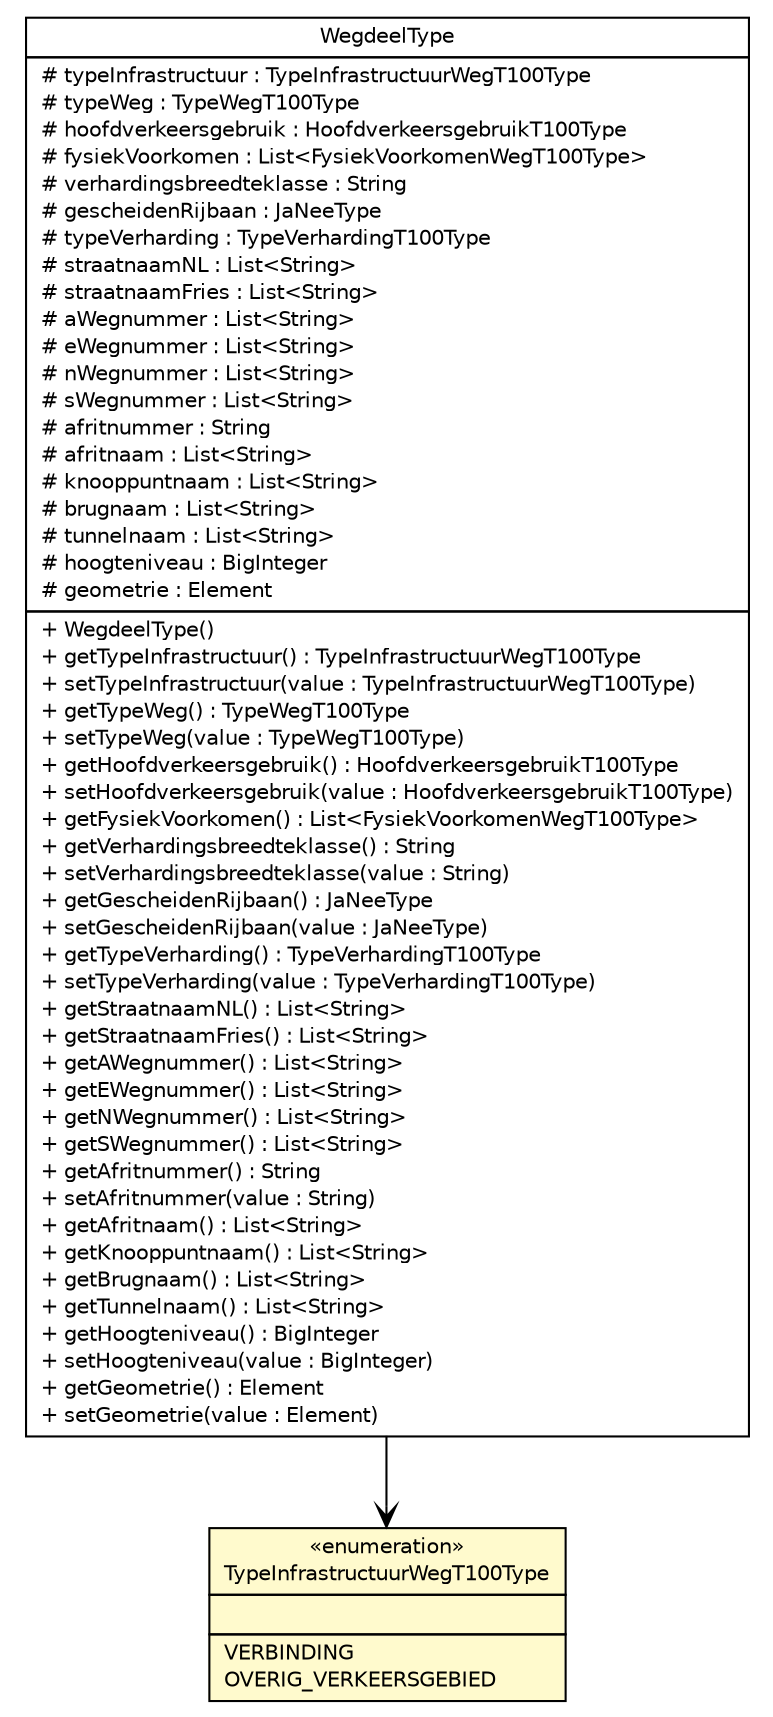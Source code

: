 #!/usr/local/bin/dot
#
# Class diagram 
# Generated by UMLGraph version R5_6-24-gf6e263 (http://www.umlgraph.org/)
#

digraph G {
	edge [fontname="Helvetica",fontsize=10,labelfontname="Helvetica",labelfontsize=10];
	node [fontname="Helvetica",fontsize=10,shape=plaintext];
	nodesep=0.25;
	ranksep=0.5;
	// nl.b3p.topnl.top100nl.TypeInfrastructuurWegT100Type
	c42022 [label=<<table title="nl.b3p.topnl.top100nl.TypeInfrastructuurWegT100Type" border="0" cellborder="1" cellspacing="0" cellpadding="2" port="p" bgcolor="lemonChiffon" href="./TypeInfrastructuurWegT100Type.html">
		<tr><td><table border="0" cellspacing="0" cellpadding="1">
<tr><td align="center" balign="center"> &#171;enumeration&#187; </td></tr>
<tr><td align="center" balign="center"> TypeInfrastructuurWegT100Type </td></tr>
		</table></td></tr>
		<tr><td><table border="0" cellspacing="0" cellpadding="1">
<tr><td align="left" balign="left">  </td></tr>
		</table></td></tr>
		<tr><td><table border="0" cellspacing="0" cellpadding="1">
<tr><td align="left" balign="left"> VERBINDING </td></tr>
<tr><td align="left" balign="left"> OVERIG_VERKEERSGEBIED </td></tr>
		</table></td></tr>
		</table>>, URL="./TypeInfrastructuurWegT100Type.html", fontname="Helvetica", fontcolor="black", fontsize=10.0];
	// nl.b3p.topnl.top100nl.WegdeelType
	c42045 [label=<<table title="nl.b3p.topnl.top100nl.WegdeelType" border="0" cellborder="1" cellspacing="0" cellpadding="2" port="p" href="./WegdeelType.html">
		<tr><td><table border="0" cellspacing="0" cellpadding="1">
<tr><td align="center" balign="center"> WegdeelType </td></tr>
		</table></td></tr>
		<tr><td><table border="0" cellspacing="0" cellpadding="1">
<tr><td align="left" balign="left"> # typeInfrastructuur : TypeInfrastructuurWegT100Type </td></tr>
<tr><td align="left" balign="left"> # typeWeg : TypeWegT100Type </td></tr>
<tr><td align="left" balign="left"> # hoofdverkeersgebruik : HoofdverkeersgebruikT100Type </td></tr>
<tr><td align="left" balign="left"> # fysiekVoorkomen : List&lt;FysiekVoorkomenWegT100Type&gt; </td></tr>
<tr><td align="left" balign="left"> # verhardingsbreedteklasse : String </td></tr>
<tr><td align="left" balign="left"> # gescheidenRijbaan : JaNeeType </td></tr>
<tr><td align="left" balign="left"> # typeVerharding : TypeVerhardingT100Type </td></tr>
<tr><td align="left" balign="left"> # straatnaamNL : List&lt;String&gt; </td></tr>
<tr><td align="left" balign="left"> # straatnaamFries : List&lt;String&gt; </td></tr>
<tr><td align="left" balign="left"> # aWegnummer : List&lt;String&gt; </td></tr>
<tr><td align="left" balign="left"> # eWegnummer : List&lt;String&gt; </td></tr>
<tr><td align="left" balign="left"> # nWegnummer : List&lt;String&gt; </td></tr>
<tr><td align="left" balign="left"> # sWegnummer : List&lt;String&gt; </td></tr>
<tr><td align="left" balign="left"> # afritnummer : String </td></tr>
<tr><td align="left" balign="left"> # afritnaam : List&lt;String&gt; </td></tr>
<tr><td align="left" balign="left"> # knooppuntnaam : List&lt;String&gt; </td></tr>
<tr><td align="left" balign="left"> # brugnaam : List&lt;String&gt; </td></tr>
<tr><td align="left" balign="left"> # tunnelnaam : List&lt;String&gt; </td></tr>
<tr><td align="left" balign="left"> # hoogteniveau : BigInteger </td></tr>
<tr><td align="left" balign="left"> # geometrie : Element </td></tr>
		</table></td></tr>
		<tr><td><table border="0" cellspacing="0" cellpadding="1">
<tr><td align="left" balign="left"> + WegdeelType() </td></tr>
<tr><td align="left" balign="left"> + getTypeInfrastructuur() : TypeInfrastructuurWegT100Type </td></tr>
<tr><td align="left" balign="left"> + setTypeInfrastructuur(value : TypeInfrastructuurWegT100Type) </td></tr>
<tr><td align="left" balign="left"> + getTypeWeg() : TypeWegT100Type </td></tr>
<tr><td align="left" balign="left"> + setTypeWeg(value : TypeWegT100Type) </td></tr>
<tr><td align="left" balign="left"> + getHoofdverkeersgebruik() : HoofdverkeersgebruikT100Type </td></tr>
<tr><td align="left" balign="left"> + setHoofdverkeersgebruik(value : HoofdverkeersgebruikT100Type) </td></tr>
<tr><td align="left" balign="left"> + getFysiekVoorkomen() : List&lt;FysiekVoorkomenWegT100Type&gt; </td></tr>
<tr><td align="left" balign="left"> + getVerhardingsbreedteklasse() : String </td></tr>
<tr><td align="left" balign="left"> + setVerhardingsbreedteklasse(value : String) </td></tr>
<tr><td align="left" balign="left"> + getGescheidenRijbaan() : JaNeeType </td></tr>
<tr><td align="left" balign="left"> + setGescheidenRijbaan(value : JaNeeType) </td></tr>
<tr><td align="left" balign="left"> + getTypeVerharding() : TypeVerhardingT100Type </td></tr>
<tr><td align="left" balign="left"> + setTypeVerharding(value : TypeVerhardingT100Type) </td></tr>
<tr><td align="left" balign="left"> + getStraatnaamNL() : List&lt;String&gt; </td></tr>
<tr><td align="left" balign="left"> + getStraatnaamFries() : List&lt;String&gt; </td></tr>
<tr><td align="left" balign="left"> + getAWegnummer() : List&lt;String&gt; </td></tr>
<tr><td align="left" balign="left"> + getEWegnummer() : List&lt;String&gt; </td></tr>
<tr><td align="left" balign="left"> + getNWegnummer() : List&lt;String&gt; </td></tr>
<tr><td align="left" balign="left"> + getSWegnummer() : List&lt;String&gt; </td></tr>
<tr><td align="left" balign="left"> + getAfritnummer() : String </td></tr>
<tr><td align="left" balign="left"> + setAfritnummer(value : String) </td></tr>
<tr><td align="left" balign="left"> + getAfritnaam() : List&lt;String&gt; </td></tr>
<tr><td align="left" balign="left"> + getKnooppuntnaam() : List&lt;String&gt; </td></tr>
<tr><td align="left" balign="left"> + getBrugnaam() : List&lt;String&gt; </td></tr>
<tr><td align="left" balign="left"> + getTunnelnaam() : List&lt;String&gt; </td></tr>
<tr><td align="left" balign="left"> + getHoogteniveau() : BigInteger </td></tr>
<tr><td align="left" balign="left"> + setHoogteniveau(value : BigInteger) </td></tr>
<tr><td align="left" balign="left"> + getGeometrie() : Element </td></tr>
<tr><td align="left" balign="left"> + setGeometrie(value : Element) </td></tr>
		</table></td></tr>
		</table>>, URL="./WegdeelType.html", fontname="Helvetica", fontcolor="black", fontsize=10.0];
	// nl.b3p.topnl.top100nl.WegdeelType NAVASSOC nl.b3p.topnl.top100nl.TypeInfrastructuurWegT100Type
	c42045:p -> c42022:p [taillabel="", label="", headlabel="", fontname="Helvetica", fontcolor="black", fontsize=10.0, color="black", arrowhead=open];
}

